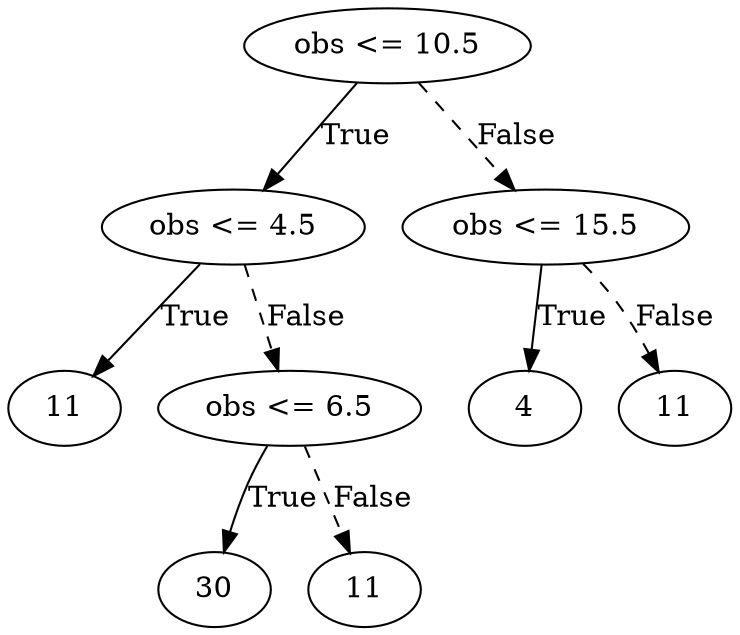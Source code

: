 digraph {
0 [label="obs <= 10.5"];
1 [label="obs <= 4.5"];
2 [label="11"];
1 -> 2 [label="True"];
3 [label="obs <= 6.5"];
4 [label="30"];
3 -> 4 [label="True"];
5 [label="11"];
3 -> 5 [style="dashed", label="False"];
1 -> 3 [style="dashed", label="False"];
0 -> 1 [label="True"];
6 [label="obs <= 15.5"];
7 [label="4"];
6 -> 7 [label="True"];
8 [label="11"];
6 -> 8 [style="dashed", label="False"];
0 -> 6 [style="dashed", label="False"];

}